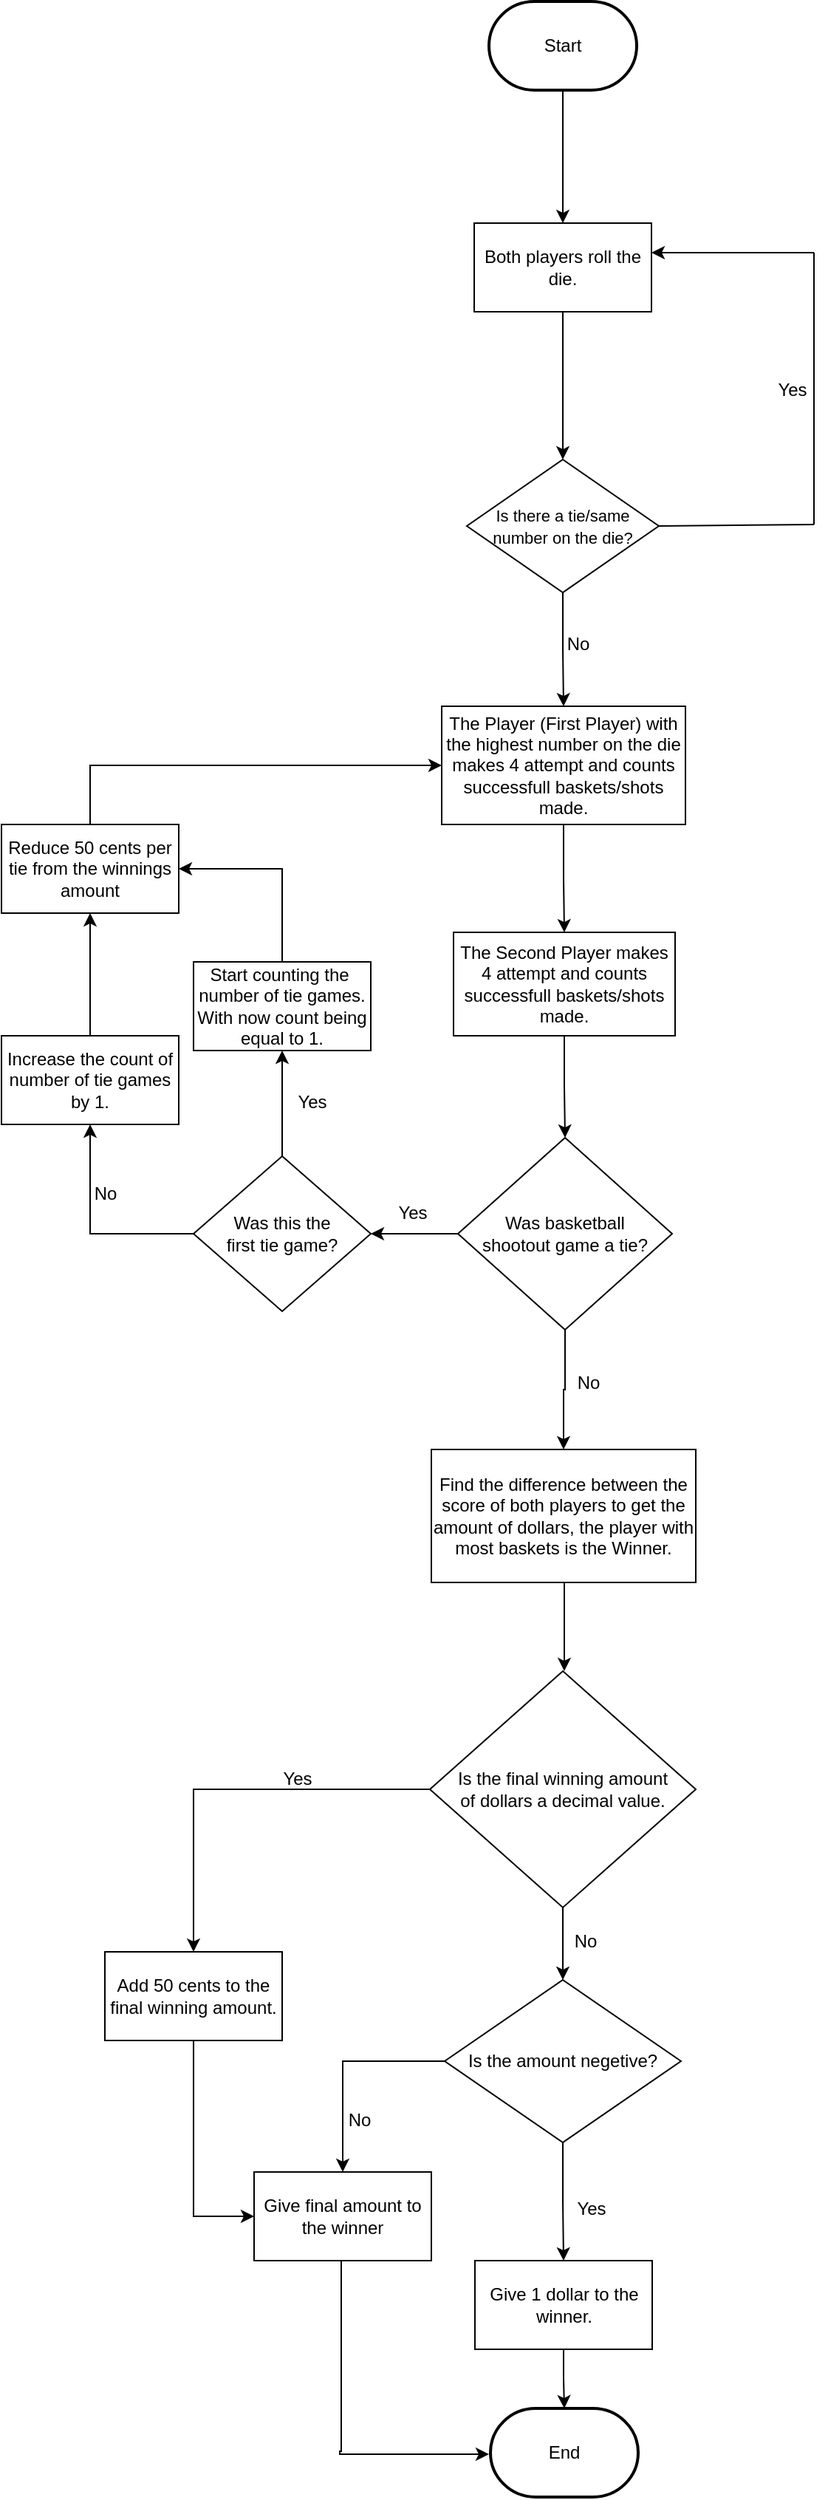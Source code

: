 <mxfile version="21.3.2" type="device">
  <diagram name="Page-1" id="wuGb_ups4tUkVt_7kjt7">
    <mxGraphModel dx="1427" dy="1828" grid="1" gridSize="10" guides="1" tooltips="1" connect="1" arrows="1" fold="1" page="1" pageScale="1" pageWidth="827" pageHeight="1169" math="0" shadow="0">
      <root>
        <mxCell id="0" />
        <mxCell id="1" parent="0" />
        <mxCell id="cqxu2lUHYxEkTF1hgx0v-3" value="End" style="strokeWidth=2;html=1;shape=mxgraph.flowchart.terminator;whiteSpace=wrap;" parent="1" vertex="1">
          <mxGeometry x="261" y="1409" width="100" height="60" as="geometry" />
        </mxCell>
        <mxCell id="cqxu2lUHYxEkTF1hgx0v-8" value="" style="edgeStyle=orthogonalEdgeStyle;rounded=0;orthogonalLoop=1;jettySize=auto;html=1;" parent="1" source="cqxu2lUHYxEkTF1hgx0v-4" target="cqxu2lUHYxEkTF1hgx0v-7" edge="1">
          <mxGeometry relative="1" as="geometry" />
        </mxCell>
        <mxCell id="cqxu2lUHYxEkTF1hgx0v-4" value="Start" style="strokeWidth=2;html=1;shape=mxgraph.flowchart.terminator;whiteSpace=wrap;" parent="1" vertex="1">
          <mxGeometry x="260" y="-220" width="100" height="60" as="geometry" />
        </mxCell>
        <mxCell id="cqxu2lUHYxEkTF1hgx0v-14" value="" style="edgeStyle=orthogonalEdgeStyle;rounded=0;orthogonalLoop=1;jettySize=auto;html=1;" parent="1" source="cqxu2lUHYxEkTF1hgx0v-7" target="cqxu2lUHYxEkTF1hgx0v-11" edge="1">
          <mxGeometry relative="1" as="geometry" />
        </mxCell>
        <mxCell id="cqxu2lUHYxEkTF1hgx0v-7" value="Both players roll the die." style="rounded=0;whiteSpace=wrap;html=1;" parent="1" vertex="1">
          <mxGeometry x="250" y="-70" width="120" height="60" as="geometry" />
        </mxCell>
        <mxCell id="cqxu2lUHYxEkTF1hgx0v-21" value="" style="edgeStyle=orthogonalEdgeStyle;rounded=0;orthogonalLoop=1;jettySize=auto;html=1;" parent="1" source="cqxu2lUHYxEkTF1hgx0v-11" target="cqxu2lUHYxEkTF1hgx0v-20" edge="1">
          <mxGeometry relative="1" as="geometry" />
        </mxCell>
        <mxCell id="cqxu2lUHYxEkTF1hgx0v-11" value="&lt;font style=&quot;font-size: 11px;&quot;&gt;Is there a tie/same number on the die?&lt;/font&gt;" style="rhombus;whiteSpace=wrap;html=1;" parent="1" vertex="1">
          <mxGeometry x="245" y="90" width="130" height="90" as="geometry" />
        </mxCell>
        <mxCell id="cqxu2lUHYxEkTF1hgx0v-19" value="Yes" style="text;html=1;align=center;verticalAlign=middle;resizable=0;points=[];autosize=1;strokeColor=none;fillColor=none;" parent="1" vertex="1">
          <mxGeometry x="445" y="28" width="40" height="30" as="geometry" />
        </mxCell>
        <mxCell id="cqxu2lUHYxEkTF1hgx0v-23" value="" style="edgeStyle=orthogonalEdgeStyle;rounded=0;orthogonalLoop=1;jettySize=auto;html=1;" parent="1" source="cqxu2lUHYxEkTF1hgx0v-20" target="cqxu2lUHYxEkTF1hgx0v-22" edge="1">
          <mxGeometry relative="1" as="geometry" />
        </mxCell>
        <mxCell id="cqxu2lUHYxEkTF1hgx0v-20" value="&lt;font style=&quot;font-size: 12px;&quot;&gt;The Player (First Player) with the highest number on the die makes 4 attempt and counts successfull baskets/shots made.&lt;/font&gt;" style="whiteSpace=wrap;html=1;" parent="1" vertex="1">
          <mxGeometry x="228" y="257" width="165" height="80" as="geometry" />
        </mxCell>
        <mxCell id="cqxu2lUHYxEkTF1hgx0v-25" value="" style="edgeStyle=orthogonalEdgeStyle;rounded=0;orthogonalLoop=1;jettySize=auto;html=1;" parent="1" source="cqxu2lUHYxEkTF1hgx0v-22" target="cqxu2lUHYxEkTF1hgx0v-24" edge="1">
          <mxGeometry relative="1" as="geometry" />
        </mxCell>
        <mxCell id="cqxu2lUHYxEkTF1hgx0v-22" value="&lt;font style=&quot;font-size: 12px;&quot;&gt;The Second Player makes 4 attempt and counts successfull baskets/shots made.&lt;/font&gt;" style="whiteSpace=wrap;html=1;" parent="1" vertex="1">
          <mxGeometry x="236" y="410" width="150" height="70" as="geometry" />
        </mxCell>
        <mxCell id="cqxu2lUHYxEkTF1hgx0v-27" value="" style="edgeStyle=orthogonalEdgeStyle;rounded=0;orthogonalLoop=1;jettySize=auto;html=1;" parent="1" source="cqxu2lUHYxEkTF1hgx0v-24" target="cqxu2lUHYxEkTF1hgx0v-29" edge="1">
          <mxGeometry relative="1" as="geometry">
            <mxPoint x="460" y="602.5" as="targetPoint" />
          </mxGeometry>
        </mxCell>
        <mxCell id="cqxu2lUHYxEkTF1hgx0v-81" value="" style="edgeStyle=orthogonalEdgeStyle;rounded=0;orthogonalLoop=1;jettySize=auto;html=1;" parent="1" source="cqxu2lUHYxEkTF1hgx0v-24" target="cqxu2lUHYxEkTF1hgx0v-43" edge="1">
          <mxGeometry relative="1" as="geometry" />
        </mxCell>
        <mxCell id="cqxu2lUHYxEkTF1hgx0v-24" value="Was basketball &lt;br&gt;shootout game a tie?" style="rhombus;whiteSpace=wrap;html=1;" parent="1" vertex="1">
          <mxGeometry x="239" y="549" width="145" height="130" as="geometry" />
        </mxCell>
        <mxCell id="cqxu2lUHYxEkTF1hgx0v-28" value="No" style="text;html=1;align=center;verticalAlign=middle;resizable=0;points=[];autosize=1;strokeColor=none;fillColor=none;" parent="1" vertex="1">
          <mxGeometry x="307" y="700" width="40" height="30" as="geometry" />
        </mxCell>
        <mxCell id="cqxu2lUHYxEkTF1hgx0v-29" value="Find the difference between the score of both players to get the amount of dollars, the player with most baskets is the Winner." style="rounded=0;whiteSpace=wrap;html=1;" parent="1" vertex="1">
          <mxGeometry x="221" y="760" width="179" height="90" as="geometry" />
        </mxCell>
        <mxCell id="cqxu2lUHYxEkTF1hgx0v-82" value="" style="edgeStyle=orthogonalEdgeStyle;rounded=0;orthogonalLoop=1;jettySize=auto;html=1;" parent="1" edge="1">
          <mxGeometry relative="1" as="geometry">
            <mxPoint x="311.0" y="850" as="sourcePoint" />
            <mxPoint x="311.0" y="910" as="targetPoint" />
          </mxGeometry>
        </mxCell>
        <mxCell id="cqxu2lUHYxEkTF1hgx0v-42" value="" style="edgeStyle=orthogonalEdgeStyle;rounded=0;orthogonalLoop=1;jettySize=auto;html=1;" parent="1" source="cqxu2lUHYxEkTF1hgx0v-43" target="cqxu2lUHYxEkTF1hgx0v-41" edge="1">
          <mxGeometry relative="1" as="geometry">
            <mxPoint x="120" y="645" as="sourcePoint" />
          </mxGeometry>
        </mxCell>
        <mxCell id="cqxu2lUHYxEkTF1hgx0v-34" value="Yes" style="text;html=1;align=center;verticalAlign=middle;resizable=0;points=[];autosize=1;strokeColor=none;fillColor=none;" parent="1" vertex="1">
          <mxGeometry x="188" y="585" width="40" height="30" as="geometry" />
        </mxCell>
        <mxCell id="cqxu2lUHYxEkTF1hgx0v-40" value="No" style="text;html=1;align=center;verticalAlign=middle;resizable=0;points=[];autosize=1;strokeColor=none;fillColor=none;" parent="1" vertex="1">
          <mxGeometry x="300" y="200" width="40" height="30" as="geometry" />
        </mxCell>
        <mxCell id="cqxu2lUHYxEkTF1hgx0v-90" style="edgeStyle=orthogonalEdgeStyle;rounded=0;orthogonalLoop=1;jettySize=auto;html=1;exitX=0.5;exitY=0;exitDx=0;exitDy=0;entryX=1;entryY=0.5;entryDx=0;entryDy=0;" parent="1" source="cqxu2lUHYxEkTF1hgx0v-41" target="cqxu2lUHYxEkTF1hgx0v-53" edge="1">
          <mxGeometry relative="1" as="geometry" />
        </mxCell>
        <mxCell id="cqxu2lUHYxEkTF1hgx0v-41" value="Start counting the&amp;nbsp; number of tie games. With now count being equal to 1." style="whiteSpace=wrap;html=1;" parent="1" vertex="1">
          <mxGeometry x="60" y="430" width="120" height="60" as="geometry" />
        </mxCell>
        <mxCell id="cqxu2lUHYxEkTF1hgx0v-44" value="" style="edgeStyle=orthogonalEdgeStyle;rounded=0;orthogonalLoop=1;jettySize=auto;html=1;" parent="1" target="cqxu2lUHYxEkTF1hgx0v-43" edge="1">
          <mxGeometry relative="1" as="geometry">
            <mxPoint x="120" y="645" as="sourcePoint" />
            <mxPoint x="120" y="725" as="targetPoint" />
          </mxGeometry>
        </mxCell>
        <mxCell id="cqxu2lUHYxEkTF1hgx0v-48" value="" style="edgeStyle=orthogonalEdgeStyle;rounded=0;orthogonalLoop=1;jettySize=auto;html=1;" parent="1" source="cqxu2lUHYxEkTF1hgx0v-43" target="cqxu2lUHYxEkTF1hgx0v-47" edge="1">
          <mxGeometry relative="1" as="geometry" />
        </mxCell>
        <mxCell id="cqxu2lUHYxEkTF1hgx0v-43" value="Was this the &lt;br&gt;first tie game?" style="rhombus;whiteSpace=wrap;html=1;" parent="1" vertex="1">
          <mxGeometry x="60" y="561.5" width="120" height="105" as="geometry" />
        </mxCell>
        <mxCell id="cqxu2lUHYxEkTF1hgx0v-45" value="Yes" style="text;html=1;align=center;verticalAlign=middle;resizable=0;points=[];autosize=1;strokeColor=none;fillColor=none;" parent="1" vertex="1">
          <mxGeometry x="120" y="510" width="40" height="30" as="geometry" />
        </mxCell>
        <mxCell id="cqxu2lUHYxEkTF1hgx0v-89" value="" style="edgeStyle=orthogonalEdgeStyle;rounded=0;orthogonalLoop=1;jettySize=auto;html=1;" parent="1" source="cqxu2lUHYxEkTF1hgx0v-47" target="cqxu2lUHYxEkTF1hgx0v-53" edge="1">
          <mxGeometry relative="1" as="geometry" />
        </mxCell>
        <mxCell id="cqxu2lUHYxEkTF1hgx0v-47" value="Increase the count of number of tie games by 1." style="whiteSpace=wrap;html=1;" parent="1" vertex="1">
          <mxGeometry x="-70" y="480" width="120" height="60" as="geometry" />
        </mxCell>
        <mxCell id="cqxu2lUHYxEkTF1hgx0v-52" value="No" style="text;html=1;align=center;verticalAlign=middle;resizable=0;points=[];autosize=1;strokeColor=none;fillColor=none;" parent="1" vertex="1">
          <mxGeometry x="-20" y="572" width="40" height="30" as="geometry" />
        </mxCell>
        <mxCell id="cqxu2lUHYxEkTF1hgx0v-80" style="edgeStyle=orthogonalEdgeStyle;rounded=0;orthogonalLoop=1;jettySize=auto;html=1;exitX=0.5;exitY=0;exitDx=0;exitDy=0;entryX=0;entryY=0.5;entryDx=0;entryDy=0;" parent="1" source="cqxu2lUHYxEkTF1hgx0v-53" target="cqxu2lUHYxEkTF1hgx0v-20" edge="1">
          <mxGeometry relative="1" as="geometry" />
        </mxCell>
        <mxCell id="cqxu2lUHYxEkTF1hgx0v-53" value="Reduce 50 cents per tie from the winnings amount" style="whiteSpace=wrap;html=1;" parent="1" vertex="1">
          <mxGeometry x="-70" y="337" width="120" height="60" as="geometry" />
        </mxCell>
        <mxCell id="cqxu2lUHYxEkTF1hgx0v-59" value="" style="edgeStyle=orthogonalEdgeStyle;rounded=0;orthogonalLoop=1;jettySize=auto;html=1;" parent="1" source="cqxu2lUHYxEkTF1hgx0v-56" target="cqxu2lUHYxEkTF1hgx0v-58" edge="1">
          <mxGeometry relative="1" as="geometry" />
        </mxCell>
        <mxCell id="cqxu2lUHYxEkTF1hgx0v-83" value="" style="edgeStyle=orthogonalEdgeStyle;rounded=0;orthogonalLoop=1;jettySize=auto;html=1;" parent="1" source="cqxu2lUHYxEkTF1hgx0v-58" target="cqxu2lUHYxEkTF1hgx0v-3" edge="1">
          <mxGeometry relative="1" as="geometry" />
        </mxCell>
        <mxCell id="cqxu2lUHYxEkTF1hgx0v-58" value="Give 1 dollar to the winner." style="whiteSpace=wrap;html=1;" parent="1" vertex="1">
          <mxGeometry x="250.5" y="1309" width="120" height="60" as="geometry" />
        </mxCell>
        <mxCell id="cqxu2lUHYxEkTF1hgx0v-66" value="" style="endArrow=none;html=1;rounded=0;exitX=1;exitY=0.5;exitDx=0;exitDy=0;" parent="1" source="cqxu2lUHYxEkTF1hgx0v-11" edge="1">
          <mxGeometry width="50" height="50" relative="1" as="geometry">
            <mxPoint x="530" y="110" as="sourcePoint" />
            <mxPoint x="480" y="134" as="targetPoint" />
          </mxGeometry>
        </mxCell>
        <mxCell id="cqxu2lUHYxEkTF1hgx0v-67" value="" style="endArrow=none;html=1;rounded=0;" parent="1" edge="1">
          <mxGeometry width="50" height="50" relative="1" as="geometry">
            <mxPoint x="480" y="134" as="sourcePoint" />
            <mxPoint x="480" y="-50" as="targetPoint" />
          </mxGeometry>
        </mxCell>
        <mxCell id="cqxu2lUHYxEkTF1hgx0v-68" value="" style="endArrow=classic;html=1;rounded=0;entryX=1;entryY=0.25;entryDx=0;entryDy=0;" parent="1" edge="1">
          <mxGeometry width="50" height="50" relative="1" as="geometry">
            <mxPoint x="480" y="-50" as="sourcePoint" />
            <mxPoint x="370" y="-50" as="targetPoint" />
          </mxGeometry>
        </mxCell>
        <mxCell id="cqxu2lUHYxEkTF1hgx0v-73" value="" style="edgeStyle=orthogonalEdgeStyle;rounded=0;orthogonalLoop=1;jettySize=auto;html=1;" parent="1" source="cqxu2lUHYxEkTF1hgx0v-56" target="cqxu2lUHYxEkTF1hgx0v-72" edge="1">
          <mxGeometry relative="1" as="geometry" />
        </mxCell>
        <mxCell id="cqxu2lUHYxEkTF1hgx0v-56" value="Is the amount negetive?" style="rhombus;whiteSpace=wrap;html=1;" parent="1" vertex="1">
          <mxGeometry x="230" y="1119" width="160" height="110" as="geometry" />
        </mxCell>
        <mxCell id="cqxu2lUHYxEkTF1hgx0v-71" value="Yes" style="text;html=1;align=center;verticalAlign=middle;resizable=0;points=[];autosize=1;strokeColor=none;fillColor=none;" parent="1" vertex="1">
          <mxGeometry x="309" y="1259" width="40" height="30" as="geometry" />
        </mxCell>
        <mxCell id="cqxu2lUHYxEkTF1hgx0v-84" style="edgeStyle=orthogonalEdgeStyle;rounded=0;orthogonalLoop=1;jettySize=auto;html=1;" parent="1" edge="1">
          <mxGeometry relative="1" as="geometry">
            <mxPoint x="260" y="1440" as="targetPoint" />
            <mxPoint x="160" y="1309" as="sourcePoint" />
            <Array as="points">
              <mxPoint x="159" y="1438" />
            </Array>
          </mxGeometry>
        </mxCell>
        <mxCell id="cqxu2lUHYxEkTF1hgx0v-72" value="Give final amount to the winner" style="whiteSpace=wrap;html=1;" parent="1" vertex="1">
          <mxGeometry x="101" y="1249" width="120" height="60" as="geometry" />
        </mxCell>
        <mxCell id="cqxu2lUHYxEkTF1hgx0v-75" value="No" style="text;html=1;align=center;verticalAlign=middle;resizable=0;points=[];autosize=1;strokeColor=none;fillColor=none;" parent="1" vertex="1">
          <mxGeometry x="152" y="1199" width="40" height="30" as="geometry" />
        </mxCell>
        <mxCell id="DNRwTI6V89kladQkA1Ha-2" style="edgeStyle=orthogonalEdgeStyle;rounded=0;orthogonalLoop=1;jettySize=auto;html=1;entryX=0.5;entryY=0;entryDx=0;entryDy=0;" edge="1" parent="1" source="DNRwTI6V89kladQkA1Ha-1" target="cqxu2lUHYxEkTF1hgx0v-56">
          <mxGeometry relative="1" as="geometry" />
        </mxCell>
        <mxCell id="DNRwTI6V89kladQkA1Ha-5" value="" style="edgeStyle=orthogonalEdgeStyle;rounded=0;orthogonalLoop=1;jettySize=auto;html=1;" edge="1" parent="1" source="DNRwTI6V89kladQkA1Ha-1" target="DNRwTI6V89kladQkA1Ha-4">
          <mxGeometry relative="1" as="geometry" />
        </mxCell>
        <mxCell id="DNRwTI6V89kladQkA1Ha-1" value="Is the final winning amount &lt;br&gt;of dollars a decimal value." style="rhombus;whiteSpace=wrap;html=1;" vertex="1" parent="1">
          <mxGeometry x="220" y="910" width="180" height="160" as="geometry" />
        </mxCell>
        <mxCell id="DNRwTI6V89kladQkA1Ha-3" value="No" style="text;html=1;align=center;verticalAlign=middle;resizable=0;points=[];autosize=1;strokeColor=none;fillColor=none;" vertex="1" parent="1">
          <mxGeometry x="305" y="1078" width="40" height="30" as="geometry" />
        </mxCell>
        <mxCell id="DNRwTI6V89kladQkA1Ha-6" style="edgeStyle=orthogonalEdgeStyle;rounded=0;orthogonalLoop=1;jettySize=auto;html=1;entryX=0;entryY=0.5;entryDx=0;entryDy=0;" edge="1" parent="1" source="DNRwTI6V89kladQkA1Ha-4" target="cqxu2lUHYxEkTF1hgx0v-72">
          <mxGeometry relative="1" as="geometry" />
        </mxCell>
        <mxCell id="DNRwTI6V89kladQkA1Ha-4" value="Add 50 cents to the final winning amount." style="whiteSpace=wrap;html=1;" vertex="1" parent="1">
          <mxGeometry y="1100" width="120" height="60" as="geometry" />
        </mxCell>
        <mxCell id="DNRwTI6V89kladQkA1Ha-8" value="Yes" style="text;html=1;align=center;verticalAlign=middle;resizable=0;points=[];autosize=1;strokeColor=none;fillColor=none;" vertex="1" parent="1">
          <mxGeometry x="110" y="968" width="40" height="30" as="geometry" />
        </mxCell>
      </root>
    </mxGraphModel>
  </diagram>
</mxfile>
